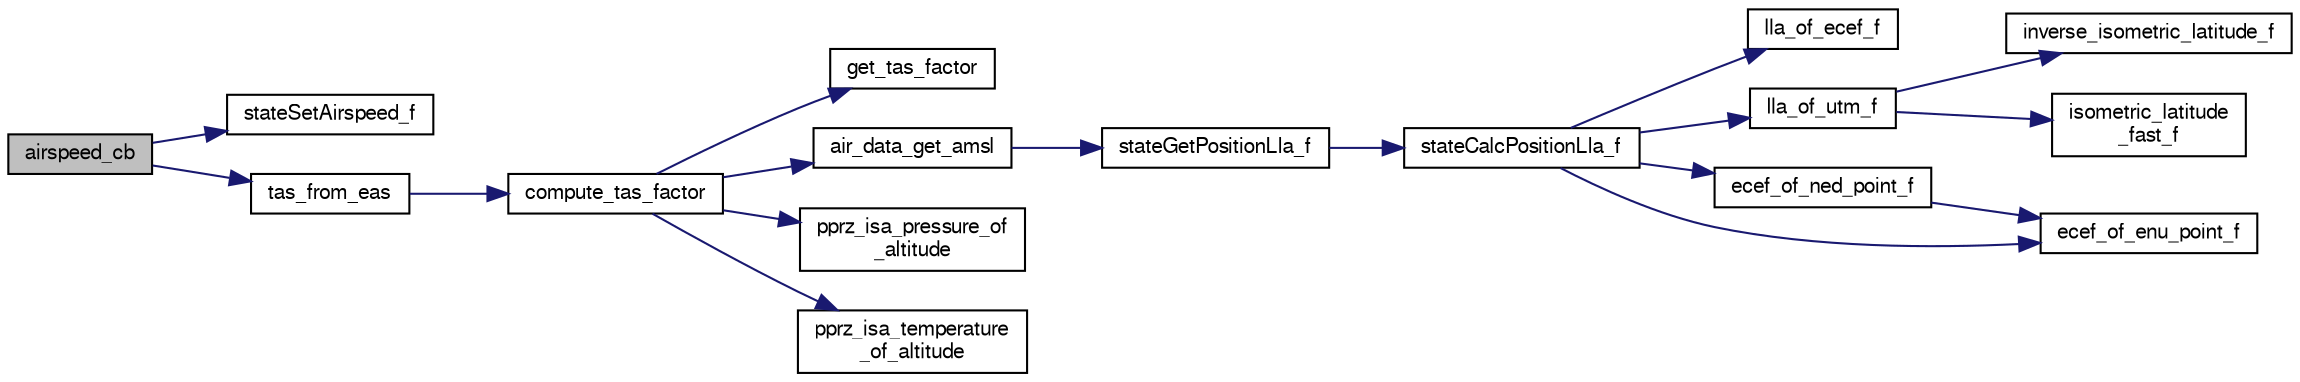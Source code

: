 digraph "airspeed_cb"
{
  edge [fontname="FreeSans",fontsize="10",labelfontname="FreeSans",labelfontsize="10"];
  node [fontname="FreeSans",fontsize="10",shape=record];
  rankdir="LR";
  Node1 [label="airspeed_cb",height=0.2,width=0.4,color="black", fillcolor="grey75", style="filled", fontcolor="black"];
  Node1 -> Node2 [color="midnightblue",fontsize="10",style="solid",fontname="FreeSans"];
  Node2 [label="stateSetAirspeed_f",height=0.2,width=0.4,color="black", fillcolor="white", style="filled",URL="$group__state__wind__airspeed.html#ga2ede5795eaec38206e25b8850ee40f63",tooltip="Set airspeed (float). "];
  Node1 -> Node3 [color="midnightblue",fontsize="10",style="solid",fontname="FreeSans"];
  Node3 [label="tas_from_eas",height=0.2,width=0.4,color="black", fillcolor="white", style="filled",URL="$air__data_8c.html#aecf73d89654409d574b551a23e3807ad",tooltip="Calculate true airspeed from equivalent airspeed. "];
  Node3 -> Node4 [color="midnightblue",fontsize="10",style="solid",fontname="FreeSans"];
  Node4 [label="compute_tas_factor",height=0.2,width=0.4,color="black", fillcolor="white", style="filled",URL="$air__data_8c.html#a4035dda781bc016f24033b67116330b5",tooltip="Internal utility function to compute current tas factor if needed. "];
  Node4 -> Node5 [color="midnightblue",fontsize="10",style="solid",fontname="FreeSans"];
  Node5 [label="get_tas_factor",height=0.2,width=0.4,color="black", fillcolor="white", style="filled",URL="$air__data_8c.html#ae9803888a95a6268efcb76c8adc5cff4",tooltip="Calculate true airspeed (TAS) factor. "];
  Node4 -> Node6 [color="midnightblue",fontsize="10",style="solid",fontname="FreeSans"];
  Node6 [label="air_data_get_amsl",height=0.2,width=0.4,color="black", fillcolor="white", style="filled",URL="$air__data_8c.html#a4691b05fed5487ddf708464110926d4d",tooltip="Return AMSL (altitude AboveSeaLevel). "];
  Node6 -> Node7 [color="midnightblue",fontsize="10",style="solid",fontname="FreeSans"];
  Node7 [label="stateGetPositionLla_f",height=0.2,width=0.4,color="black", fillcolor="white", style="filled",URL="$group__state__position.html#gabd04faa28d1792450eaa4a3f22066055",tooltip="Get position in LLA coordinates (float). "];
  Node7 -> Node8 [color="midnightblue",fontsize="10",style="solid",fontname="FreeSans"];
  Node8 [label="stateCalcPositionLla_f",height=0.2,width=0.4,color="black", fillcolor="white", style="filled",URL="$group__state__position.html#gaac3f376669ccf9575fb91e78ae4954f7"];
  Node8 -> Node9 [color="midnightblue",fontsize="10",style="solid",fontname="FreeSans"];
  Node9 [label="lla_of_ecef_f",height=0.2,width=0.4,color="black", fillcolor="white", style="filled",URL="$pprz__geodetic__float_8c.html#adecd186d51b41b09f0cad928c0d2f68e"];
  Node8 -> Node10 [color="midnightblue",fontsize="10",style="solid",fontname="FreeSans"];
  Node10 [label="lla_of_utm_f",height=0.2,width=0.4,color="black", fillcolor="white", style="filled",URL="$pprz__geodetic__float_8c.html#a30c2e47ec9a898079c04e8b08496b455"];
  Node10 -> Node11 [color="midnightblue",fontsize="10",style="solid",fontname="FreeSans"];
  Node11 [label="inverse_isometric_latitude_f",height=0.2,width=0.4,color="black", fillcolor="white", style="filled",URL="$pprz__geodetic__float_8c.html#a28b6e05c87f50f1e5290e36407095fb6"];
  Node10 -> Node12 [color="midnightblue",fontsize="10",style="solid",fontname="FreeSans"];
  Node12 [label="isometric_latitude\l_fast_f",height=0.2,width=0.4,color="black", fillcolor="white", style="filled",URL="$pprz__geodetic__float_8c.html#a21ea1b369f7d4abd984fb89c488dde24"];
  Node8 -> Node13 [color="midnightblue",fontsize="10",style="solid",fontname="FreeSans"];
  Node13 [label="ecef_of_ned_point_f",height=0.2,width=0.4,color="black", fillcolor="white", style="filled",URL="$pprz__geodetic__float_8c.html#a9703caac26c4b1272c010037fd661956"];
  Node13 -> Node14 [color="midnightblue",fontsize="10",style="solid",fontname="FreeSans"];
  Node14 [label="ecef_of_enu_point_f",height=0.2,width=0.4,color="black", fillcolor="white", style="filled",URL="$pprz__geodetic__float_8c.html#a197187e7b04018beddfcd6a7a4ab3972"];
  Node8 -> Node14 [color="midnightblue",fontsize="10",style="solid",fontname="FreeSans"];
  Node4 -> Node15 [color="midnightblue",fontsize="10",style="solid",fontname="FreeSans"];
  Node15 [label="pprz_isa_pressure_of\l_altitude",height=0.2,width=0.4,color="black", fillcolor="white", style="filled",URL="$group__math__isa.html#ga64a5320121c2e4fcd276a8434fa18c7b",tooltip="Get pressure in Pa from absolute altitude (using simplified equation). "];
  Node4 -> Node16 [color="midnightblue",fontsize="10",style="solid",fontname="FreeSans"];
  Node16 [label="pprz_isa_temperature\l_of_altitude",height=0.2,width=0.4,color="black", fillcolor="white", style="filled",URL="$group__math__isa.html#ga889c38e2942d13f6bd92deeb331f63a0",tooltip="Get ISA temperature from a MSL altitude. "];
}
